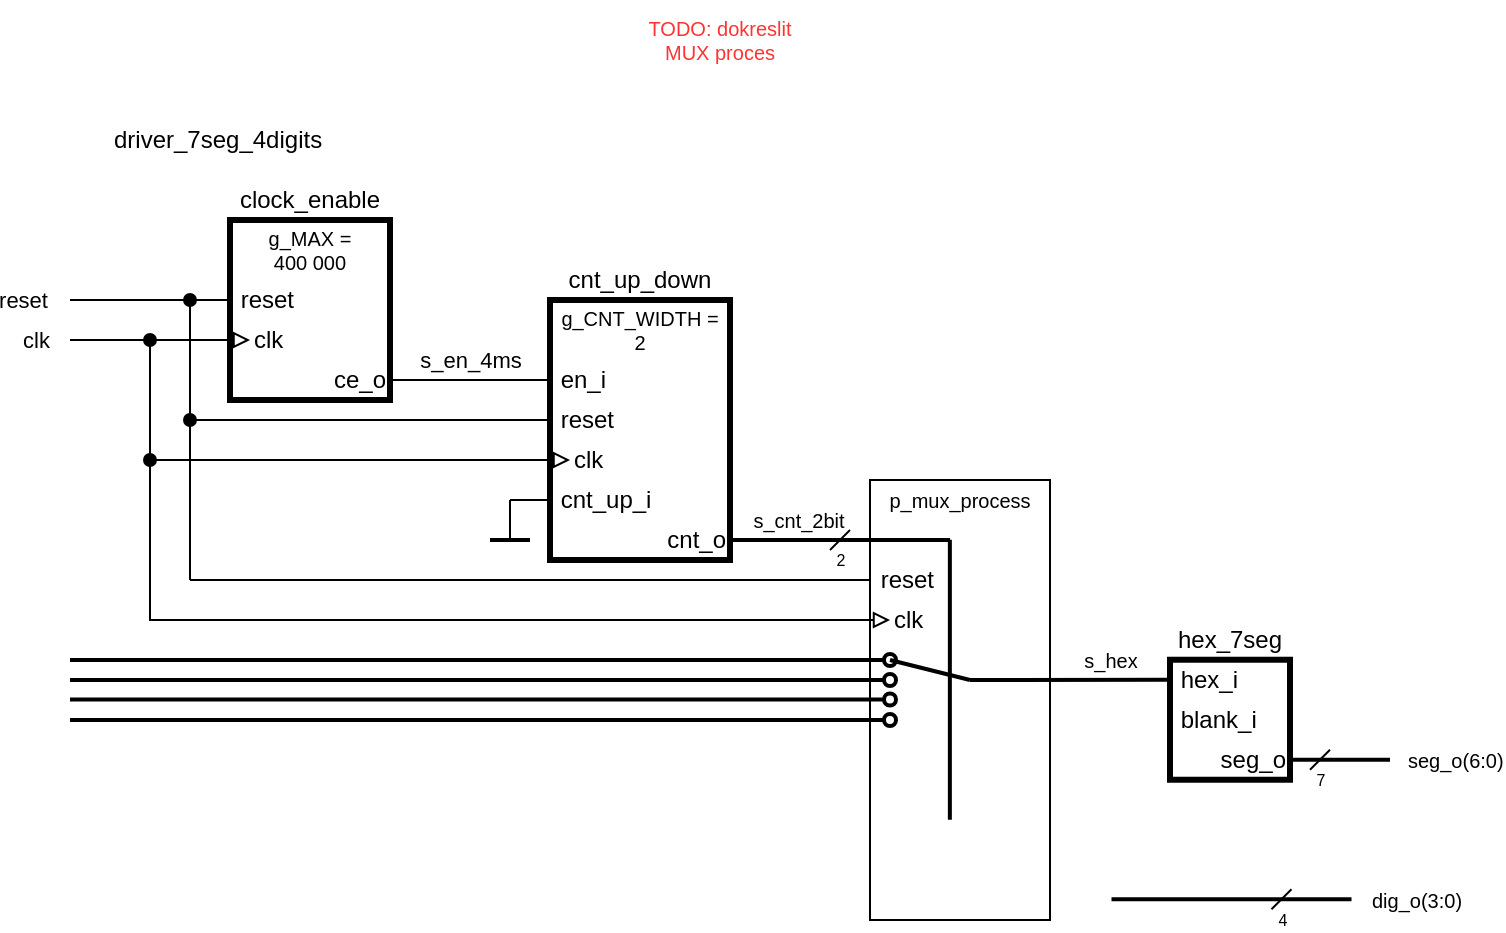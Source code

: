 <mxfile version="20.0.3" type="device"><diagram id="j7nF-TVUxBw4xUQn4cIl" name="Page-1"><mxGraphModel dx="1185" dy="701" grid="1" gridSize="10" guides="1" tooltips="1" connect="1" arrows="1" fold="1" page="1" pageScale="1" pageWidth="850" pageHeight="1100" math="0" shadow="0"><root><mxCell id="0"/><mxCell id="1" parent="0"/><mxCell id="U01_cHl6HtDzHlsPAG9a-66" value="" style="rounded=0;whiteSpace=wrap;html=1;strokeWidth=1;fillColor=none;connectable=0;" vertex="1" parent="1"><mxGeometry x="440" y="260" width="90" height="220" as="geometry"/></mxCell><mxCell id="U01_cHl6HtDzHlsPAG9a-1" value="" style="rounded=0;whiteSpace=wrap;html=1;strokeWidth=3;" vertex="1" parent="1"><mxGeometry x="120" y="130" width="80" height="90" as="geometry"/></mxCell><mxCell id="U01_cHl6HtDzHlsPAG9a-2" value="&lt;div style=&quot;font-size: 10px;&quot;&gt;g_MAX =&lt;/div&gt;&lt;div style=&quot;font-size: 10px;&quot;&gt;400 000&lt;/div&gt;" style="text;html=1;strokeColor=none;fillColor=none;align=center;verticalAlign=middle;whiteSpace=wrap;rounded=0;fontSize=10;" vertex="1" parent="1"><mxGeometry x="120" y="130" width="80" height="30" as="geometry"/></mxCell><mxCell id="U01_cHl6HtDzHlsPAG9a-3" value="clock_enable" style="text;html=1;strokeColor=none;fillColor=none;align=center;verticalAlign=middle;whiteSpace=wrap;rounded=0;" vertex="1" parent="1"><mxGeometry x="120" y="110" width="80" height="20" as="geometry"/></mxCell><mxCell id="U01_cHl6HtDzHlsPAG9a-4" value="&lt;div&gt;&amp;nbsp;reset&lt;/div&gt;" style="text;html=1;strokeColor=none;fillColor=none;align=left;verticalAlign=middle;whiteSpace=wrap;rounded=0;" vertex="1" parent="1"><mxGeometry x="120" y="160" width="70" height="20" as="geometry"/></mxCell><mxCell id="U01_cHl6HtDzHlsPAG9a-5" value="clk" style="text;html=1;strokeColor=none;fillColor=none;align=left;verticalAlign=middle;whiteSpace=wrap;rounded=0;" vertex="1" parent="1"><mxGeometry x="130" y="180" width="70" height="20" as="geometry"/></mxCell><mxCell id="U01_cHl6HtDzHlsPAG9a-6" value="ce_o" style="text;html=1;strokeColor=none;fillColor=none;align=right;verticalAlign=middle;whiteSpace=wrap;rounded=0;" vertex="1" parent="1"><mxGeometry x="140" y="200" width="60" height="20" as="geometry"/></mxCell><mxCell id="U01_cHl6HtDzHlsPAG9a-7" value="" style="endArrow=none;html=1;rounded=0;" edge="1" parent="1" target="U01_cHl6HtDzHlsPAG9a-4"><mxGeometry width="50" height="50" relative="1" as="geometry"><mxPoint x="40" y="170" as="sourcePoint"/><mxPoint x="260" y="200" as="targetPoint"/></mxGeometry></mxCell><mxCell id="U01_cHl6HtDzHlsPAG9a-11" value="reset" style="edgeLabel;html=1;align=right;verticalAlign=middle;resizable=0;points=[];" vertex="1" connectable="0" parent="U01_cHl6HtDzHlsPAG9a-7"><mxGeometry x="-0.833" relative="1" as="geometry"><mxPoint x="-17" as="offset"/></mxGeometry></mxCell><mxCell id="U01_cHl6HtDzHlsPAG9a-8" value="" style="endArrow=block;html=1;rounded=0;endFill=0;" edge="1" parent="1" target="U01_cHl6HtDzHlsPAG9a-5"><mxGeometry width="50" height="50" relative="1" as="geometry"><mxPoint x="40" y="190" as="sourcePoint"/><mxPoint x="130" y="190" as="targetPoint"/></mxGeometry></mxCell><mxCell id="U01_cHl6HtDzHlsPAG9a-12" value="clk" style="edgeLabel;html=1;align=right;verticalAlign=middle;resizable=0;points=[];" vertex="1" connectable="0" parent="U01_cHl6HtDzHlsPAG9a-8"><mxGeometry x="-0.926" y="-1" relative="1" as="geometry"><mxPoint x="-13" y="-1" as="offset"/></mxGeometry></mxCell><mxCell id="U01_cHl6HtDzHlsPAG9a-9" value="" style="endArrow=none;html=1;rounded=0;" edge="1" parent="1" source="U01_cHl6HtDzHlsPAG9a-6" target="U01_cHl6HtDzHlsPAG9a-16"><mxGeometry width="50" height="50" relative="1" as="geometry"><mxPoint x="210" y="210" as="sourcePoint"/><mxPoint x="280" y="210" as="targetPoint"/></mxGeometry></mxCell><mxCell id="U01_cHl6HtDzHlsPAG9a-10" value="s_en_4ms" style="edgeLabel;html=1;align=center;verticalAlign=middle;resizable=0;points=[];" vertex="1" connectable="0" parent="U01_cHl6HtDzHlsPAG9a-9"><mxGeometry x="0.342" relative="1" as="geometry"><mxPoint x="-14" y="-10" as="offset"/></mxGeometry></mxCell><mxCell id="U01_cHl6HtDzHlsPAG9a-13" value="" style="rounded=0;whiteSpace=wrap;html=1;strokeWidth=3;" vertex="1" parent="1"><mxGeometry x="280" y="170" width="90" height="130" as="geometry"/></mxCell><mxCell id="U01_cHl6HtDzHlsPAG9a-14" value="&lt;div style=&quot;font-size: 10px;&quot;&gt;g_CNT_WIDTH =&lt;/div&gt;&lt;div style=&quot;font-size: 10px;&quot;&gt;2&lt;br&gt;&lt;/div&gt;" style="text;html=1;strokeColor=none;fillColor=none;align=center;verticalAlign=middle;whiteSpace=wrap;rounded=0;fontSize=10;" vertex="1" parent="1"><mxGeometry x="280" y="170" width="90" height="30" as="geometry"/></mxCell><mxCell id="U01_cHl6HtDzHlsPAG9a-15" value="cnt_up_down" style="text;html=1;strokeColor=none;fillColor=none;align=center;verticalAlign=middle;whiteSpace=wrap;rounded=0;" vertex="1" parent="1"><mxGeometry x="280" y="150" width="90" height="20" as="geometry"/></mxCell><mxCell id="U01_cHl6HtDzHlsPAG9a-16" value="&amp;nbsp;en_i" style="text;html=1;strokeColor=none;fillColor=none;align=left;verticalAlign=middle;whiteSpace=wrap;rounded=0;" vertex="1" parent="1"><mxGeometry x="280" y="200" width="70" height="20" as="geometry"/></mxCell><mxCell id="U01_cHl6HtDzHlsPAG9a-17" value="&amp;nbsp;reset" style="text;html=1;strokeColor=none;fillColor=none;align=left;verticalAlign=middle;whiteSpace=wrap;rounded=0;" vertex="1" parent="1"><mxGeometry x="280" y="220" width="70" height="20" as="geometry"/></mxCell><mxCell id="U01_cHl6HtDzHlsPAG9a-18" value="clk" style="text;html=1;strokeColor=none;fillColor=none;align=left;verticalAlign=middle;whiteSpace=wrap;rounded=0;" vertex="1" parent="1"><mxGeometry x="290" y="240" width="70" height="20" as="geometry"/></mxCell><mxCell id="U01_cHl6HtDzHlsPAG9a-19" value="&amp;nbsp;cnt_up_i" style="text;html=1;strokeColor=none;fillColor=none;align=left;verticalAlign=middle;whiteSpace=wrap;rounded=0;" vertex="1" parent="1"><mxGeometry x="280" y="260" width="70" height="20" as="geometry"/></mxCell><mxCell id="U01_cHl6HtDzHlsPAG9a-20" value="cnt_o" style="text;html=1;strokeColor=none;fillColor=none;align=right;verticalAlign=middle;whiteSpace=wrap;rounded=0;" vertex="1" parent="1"><mxGeometry x="310" y="280" width="60" height="20" as="geometry"/></mxCell><mxCell id="U01_cHl6HtDzHlsPAG9a-21" value="" style="endArrow=none;html=1;fontSize=10;entryX=0;entryY=0.5;entryDx=0;entryDy=0;rounded=0;startArrow=oval;startFill=1;" edge="1" parent="1" target="U01_cHl6HtDzHlsPAG9a-17"><mxGeometry width="50" height="50" relative="1" as="geometry"><mxPoint x="100" y="230" as="sourcePoint"/><mxPoint x="300" y="190" as="targetPoint"/></mxGeometry></mxCell><mxCell id="U01_cHl6HtDzHlsPAG9a-22" value="" style="endArrow=block;html=1;rounded=0;endFill=0;" edge="1" parent="1" target="U01_cHl6HtDzHlsPAG9a-18"><mxGeometry width="50" height="50" relative="1" as="geometry"><mxPoint x="80" y="250" as="sourcePoint"/><mxPoint x="290" y="249.83" as="targetPoint"/></mxGeometry></mxCell><mxCell id="U01_cHl6HtDzHlsPAG9a-24" value="" style="endArrow=oval;html=1;fontSize=10;rounded=0;endFill=1;" edge="1" parent="1"><mxGeometry width="50" height="50" relative="1" as="geometry"><mxPoint x="100" y="310" as="sourcePoint"/><mxPoint x="100" y="170" as="targetPoint"/></mxGeometry></mxCell><mxCell id="U01_cHl6HtDzHlsPAG9a-25" value="" style="endArrow=oval;html=1;fontSize=10;rounded=0;endFill=1;" edge="1" parent="1"><mxGeometry width="50" height="50" relative="1" as="geometry"><mxPoint x="80" y="250" as="sourcePoint"/><mxPoint x="80" y="190" as="targetPoint"/></mxGeometry></mxCell><mxCell id="U01_cHl6HtDzHlsPAG9a-26" value="" style="endArrow=none;html=1;rounded=0;fontSize=10;" edge="1" parent="1" target="U01_cHl6HtDzHlsPAG9a-19"><mxGeometry width="50" height="50" relative="1" as="geometry"><mxPoint x="260" y="270" as="sourcePoint"/><mxPoint x="160" y="280" as="targetPoint"/></mxGeometry></mxCell><mxCell id="U01_cHl6HtDzHlsPAG9a-36" value="" style="rounded=0;whiteSpace=wrap;html=1;strokeWidth=3;" vertex="1" parent="1"><mxGeometry x="590" y="349.87" width="60" height="60" as="geometry"/></mxCell><mxCell id="U01_cHl6HtDzHlsPAG9a-38" value="hex_7seg" style="text;html=1;strokeColor=none;fillColor=none;align=center;verticalAlign=middle;whiteSpace=wrap;rounded=0;" vertex="1" parent="1"><mxGeometry x="590" y="329.87" width="60" height="20" as="geometry"/></mxCell><mxCell id="U01_cHl6HtDzHlsPAG9a-39" value="&amp;nbsp;hex_i" style="text;html=1;strokeColor=none;fillColor=none;align=left;verticalAlign=middle;whiteSpace=wrap;rounded=0;" vertex="1" parent="1"><mxGeometry x="590" y="349.87" width="70" height="20" as="geometry"/></mxCell><mxCell id="U01_cHl6HtDzHlsPAG9a-40" value="&amp;nbsp;blank_i" style="text;html=1;strokeColor=none;fillColor=none;align=left;verticalAlign=middle;whiteSpace=wrap;rounded=0;" vertex="1" parent="1"><mxGeometry x="590" y="369.87" width="70" height="20" as="geometry"/></mxCell><mxCell id="U01_cHl6HtDzHlsPAG9a-41" value="seg_o" style="text;html=1;strokeColor=none;fillColor=none;align=right;verticalAlign=middle;whiteSpace=wrap;rounded=0;" vertex="1" parent="1"><mxGeometry x="600" y="389.87" width="50" height="20" as="geometry"/></mxCell><mxCell id="U01_cHl6HtDzHlsPAG9a-42" value="" style="endArrow=none;html=1;rounded=0;fontSize=10;strokeWidth=2;" edge="1" parent="1" source="U01_cHl6HtDzHlsPAG9a-20"><mxGeometry width="50" height="50" relative="1" as="geometry"><mxPoint x="210" y="250" as="sourcePoint"/><mxPoint x="440" y="290" as="targetPoint"/></mxGeometry></mxCell><mxCell id="U01_cHl6HtDzHlsPAG9a-43" value="s_cnt_2bit" style="edgeLabel;html=1;align=center;verticalAlign=middle;resizable=0;points=[];fontSize=10;" vertex="1" connectable="0" parent="U01_cHl6HtDzHlsPAG9a-42"><mxGeometry x="0.199" relative="1" as="geometry"><mxPoint x="-8" y="-10" as="offset"/></mxGeometry></mxCell><mxCell id="U01_cHl6HtDzHlsPAG9a-47" value="" style="endArrow=none;html=1;rounded=0;fontSize=10;strokeWidth=2;" edge="1" parent="1" source="U01_cHl6HtDzHlsPAG9a-41"><mxGeometry width="50" height="50" relative="1" as="geometry"><mxPoint x="680" y="404.87" as="sourcePoint"/><mxPoint x="700" y="399.87" as="targetPoint"/></mxGeometry></mxCell><mxCell id="U01_cHl6HtDzHlsPAG9a-48" value="seg_o(6:0)" style="edgeLabel;html=1;align=left;verticalAlign=middle;resizable=0;points=[];fontSize=10;" vertex="1" connectable="0" parent="U01_cHl6HtDzHlsPAG9a-47"><mxGeometry x="0.489" y="1" relative="1" as="geometry"><mxPoint x="20" y="1" as="offset"/></mxGeometry></mxCell><mxCell id="U01_cHl6HtDzHlsPAG9a-49" value="" style="endArrow=none;html=1;rounded=0;fontSize=10;strokeWidth=2;" edge="1" parent="1"><mxGeometry width="50" height="50" relative="1" as="geometry"><mxPoint x="560.75" y="469.65" as="sourcePoint"/><mxPoint x="680.75" y="469.65" as="targetPoint"/></mxGeometry></mxCell><mxCell id="U01_cHl6HtDzHlsPAG9a-50" value="dig_o(3:0)" style="edgeLabel;html=1;align=left;verticalAlign=middle;resizable=0;points=[];fontSize=10;" vertex="1" connectable="0" parent="U01_cHl6HtDzHlsPAG9a-49"><mxGeometry x="0.791" y="3" relative="1" as="geometry"><mxPoint x="21" y="3" as="offset"/></mxGeometry></mxCell><mxCell id="U01_cHl6HtDzHlsPAG9a-53" value="driver_7seg_4digits" style="text;html=1;strokeColor=none;fillColor=none;align=left;verticalAlign=middle;whiteSpace=wrap;rounded=0;" vertex="1" parent="1"><mxGeometry x="60" y="80" width="130" height="20" as="geometry"/></mxCell><mxCell id="U01_cHl6HtDzHlsPAG9a-55" value="" style="endArrow=none;html=1;rounded=0;fontSize=10;strokeWidth=1;" edge="1" parent="1"><mxGeometry width="50" height="50" relative="1" as="geometry"><mxPoint x="420" y="295" as="sourcePoint"/><mxPoint x="430" y="285" as="targetPoint"/></mxGeometry></mxCell><mxCell id="U01_cHl6HtDzHlsPAG9a-57" value="2" style="edgeLabel;html=1;align=center;verticalAlign=middle;resizable=0;points=[];fontSize=8;" vertex="1" connectable="0" parent="U01_cHl6HtDzHlsPAG9a-55"><mxGeometry x="-0.521" y="-1" relative="1" as="geometry"><mxPoint x="2" y="7" as="offset"/></mxGeometry></mxCell><mxCell id="U01_cHl6HtDzHlsPAG9a-58" value="" style="endArrow=none;html=1;rounded=0;fontSize=10;strokeWidth=1;" edge="1" parent="1"><mxGeometry width="50" height="50" relative="1" as="geometry"><mxPoint x="660" y="404.87" as="sourcePoint"/><mxPoint x="670" y="394.87" as="targetPoint"/></mxGeometry></mxCell><mxCell id="U01_cHl6HtDzHlsPAG9a-59" value="7" style="edgeLabel;html=1;align=center;verticalAlign=middle;resizable=0;points=[];fontSize=8;" vertex="1" connectable="0" parent="U01_cHl6HtDzHlsPAG9a-58"><mxGeometry x="-0.521" y="-1" relative="1" as="geometry"><mxPoint x="2" y="7" as="offset"/></mxGeometry></mxCell><mxCell id="U01_cHl6HtDzHlsPAG9a-60" value="" style="endArrow=none;html=1;rounded=0;fontSize=10;strokeWidth=1;" edge="1" parent="1"><mxGeometry width="50" height="50" relative="1" as="geometry"><mxPoint x="640.75" y="474.65" as="sourcePoint"/><mxPoint x="650.75" y="464.65" as="targetPoint"/></mxGeometry></mxCell><mxCell id="U01_cHl6HtDzHlsPAG9a-61" value="4" style="edgeLabel;html=1;align=center;verticalAlign=middle;resizable=0;points=[];fontSize=8;" vertex="1" connectable="0" parent="U01_cHl6HtDzHlsPAG9a-60"><mxGeometry x="-0.521" y="-1" relative="1" as="geometry"><mxPoint x="2" y="7" as="offset"/></mxGeometry></mxCell><mxCell id="U01_cHl6HtDzHlsPAG9a-63" value="" style="endArrow=none;html=1;rounded=0;fontSize=8;strokeWidth=1;" edge="1" parent="1"><mxGeometry width="50" height="50" relative="1" as="geometry"><mxPoint x="260" y="290" as="sourcePoint"/><mxPoint x="260" y="270" as="targetPoint"/></mxGeometry></mxCell><mxCell id="U01_cHl6HtDzHlsPAG9a-64" value="TODO: dokreslit MUX proces" style="text;html=1;strokeColor=none;fillColor=none;align=center;verticalAlign=middle;whiteSpace=wrap;rounded=0;dashed=1;fontSize=10;fontColor=#FF3333;" vertex="1" parent="1"><mxGeometry x="320" y="20" width="90" height="40" as="geometry"/></mxCell><mxCell id="U01_cHl6HtDzHlsPAG9a-65" value="" style="endArrow=none;html=1;rounded=0;fontSize=10;fontColor=#FF3333;strokeWidth=2;" edge="1" parent="1"><mxGeometry width="50" height="50" relative="1" as="geometry"><mxPoint x="250" y="290" as="sourcePoint"/><mxPoint x="270" y="290" as="targetPoint"/></mxGeometry></mxCell><mxCell id="U01_cHl6HtDzHlsPAG9a-67" value="p_mux_process" style="text;html=1;strokeColor=none;fillColor=none;align=center;verticalAlign=middle;whiteSpace=wrap;rounded=0;fontSize=10;" vertex="1" parent="1"><mxGeometry x="440" y="260" width="90" height="20" as="geometry"/></mxCell><mxCell id="U01_cHl6HtDzHlsPAG9a-68" value="" style="endArrow=none;html=1;rounded=0;fontSize=10;fontColor=#FF3333;strokeWidth=2;" edge="1" parent="1"><mxGeometry width="50" height="50" relative="1" as="geometry"><mxPoint x="440" y="290" as="sourcePoint"/><mxPoint x="480" y="290" as="targetPoint"/></mxGeometry></mxCell><mxCell id="U01_cHl6HtDzHlsPAG9a-69" value="&amp;nbsp;reset" style="text;html=1;strokeColor=none;fillColor=none;align=left;verticalAlign=middle;whiteSpace=wrap;rounded=0;" vertex="1" parent="1"><mxGeometry x="440" y="300" width="70" height="20" as="geometry"/></mxCell><mxCell id="U01_cHl6HtDzHlsPAG9a-70" value="clk" style="text;html=1;strokeColor=none;fillColor=none;align=left;verticalAlign=middle;whiteSpace=wrap;rounded=0;" vertex="1" parent="1"><mxGeometry x="450" y="320" width="60" height="20" as="geometry"/></mxCell><mxCell id="U01_cHl6HtDzHlsPAG9a-71" value="" style="endArrow=none;html=1;rounded=0;fontSize=10;fontColor=#FF3333;strokeWidth=1;" edge="1" parent="1" target="U01_cHl6HtDzHlsPAG9a-69"><mxGeometry width="50" height="50" relative="1" as="geometry"><mxPoint x="100" y="310" as="sourcePoint"/><mxPoint x="320" y="280" as="targetPoint"/></mxGeometry></mxCell><mxCell id="U01_cHl6HtDzHlsPAG9a-73" value="" style="endArrow=block;html=1;rounded=0;endFill=0;startArrow=oval;startFill=1;" edge="1" parent="1" target="U01_cHl6HtDzHlsPAG9a-70"><mxGeometry width="50" height="50" relative="1" as="geometry"><mxPoint x="80" y="250" as="sourcePoint"/><mxPoint x="430" y="329.83" as="targetPoint"/><Array as="points"><mxPoint x="80" y="330"/></Array></mxGeometry></mxCell><mxCell id="U01_cHl6HtDzHlsPAG9a-74" value="" style="endArrow=oval;html=1;rounded=0;fontSize=10;fontColor=#FF3333;strokeWidth=2;endFill=0;" edge="1" parent="1"><mxGeometry width="50" height="50" relative="1" as="geometry"><mxPoint x="40" y="350" as="sourcePoint"/><mxPoint x="450" y="350" as="targetPoint"/></mxGeometry></mxCell><mxCell id="U01_cHl6HtDzHlsPAG9a-75" value="" style="endArrow=oval;html=1;rounded=0;fontSize=10;fontColor=#FF3333;strokeWidth=2;endFill=0;" edge="1" parent="1"><mxGeometry width="50" height="50" relative="1" as="geometry"><mxPoint x="40" y="360" as="sourcePoint"/><mxPoint x="450" y="360" as="targetPoint"/></mxGeometry></mxCell><mxCell id="U01_cHl6HtDzHlsPAG9a-76" value="" style="endArrow=oval;html=1;rounded=0;fontSize=10;fontColor=#FF3333;strokeWidth=2;endFill=0;" edge="1" parent="1"><mxGeometry width="50" height="50" relative="1" as="geometry"><mxPoint x="40" y="369.76" as="sourcePoint"/><mxPoint x="450" y="369.76" as="targetPoint"/></mxGeometry></mxCell><mxCell id="U01_cHl6HtDzHlsPAG9a-77" value="" style="endArrow=oval;html=1;rounded=0;fontSize=10;fontColor=#FF3333;strokeWidth=2;endFill=0;" edge="1" parent="1"><mxGeometry width="50" height="50" relative="1" as="geometry"><mxPoint x="40" y="380" as="sourcePoint"/><mxPoint x="450" y="380" as="targetPoint"/></mxGeometry></mxCell><mxCell id="U01_cHl6HtDzHlsPAG9a-78" value="" style="endArrow=none;html=1;rounded=0;fontSize=10;fontColor=#FF3333;strokeWidth=2;" edge="1" parent="1" target="U01_cHl6HtDzHlsPAG9a-39"><mxGeometry width="50" height="50" relative="1" as="geometry"><mxPoint x="490" y="360" as="sourcePoint"/><mxPoint x="390" y="200" as="targetPoint"/></mxGeometry></mxCell><mxCell id="U01_cHl6HtDzHlsPAG9a-81" value="s_hex" style="edgeLabel;html=1;align=center;verticalAlign=middle;resizable=0;points=[];fontSize=10;fontColor=#000000;" vertex="1" connectable="0" parent="U01_cHl6HtDzHlsPAG9a-78"><mxGeometry x="0.431" y="1" relative="1" as="geometry"><mxPoint x="-2" y="-9" as="offset"/></mxGeometry></mxCell><mxCell id="U01_cHl6HtDzHlsPAG9a-79" value="" style="endArrow=none;html=1;rounded=0;fontSize=10;fontColor=#FF3333;strokeWidth=2;" edge="1" parent="1"><mxGeometry width="50" height="50" relative="1" as="geometry"><mxPoint x="479.93" y="429.87" as="sourcePoint"/><mxPoint x="479.93" y="289.87" as="targetPoint"/></mxGeometry></mxCell><mxCell id="U01_cHl6HtDzHlsPAG9a-80" value="" style="endArrow=none;html=1;rounded=0;fontSize=10;fontColor=#FF3333;strokeWidth=2;" edge="1" parent="1"><mxGeometry width="50" height="50" relative="1" as="geometry"><mxPoint x="450" y="350" as="sourcePoint"/><mxPoint x="490" y="360" as="targetPoint"/></mxGeometry></mxCell></root></mxGraphModel></diagram></mxfile>